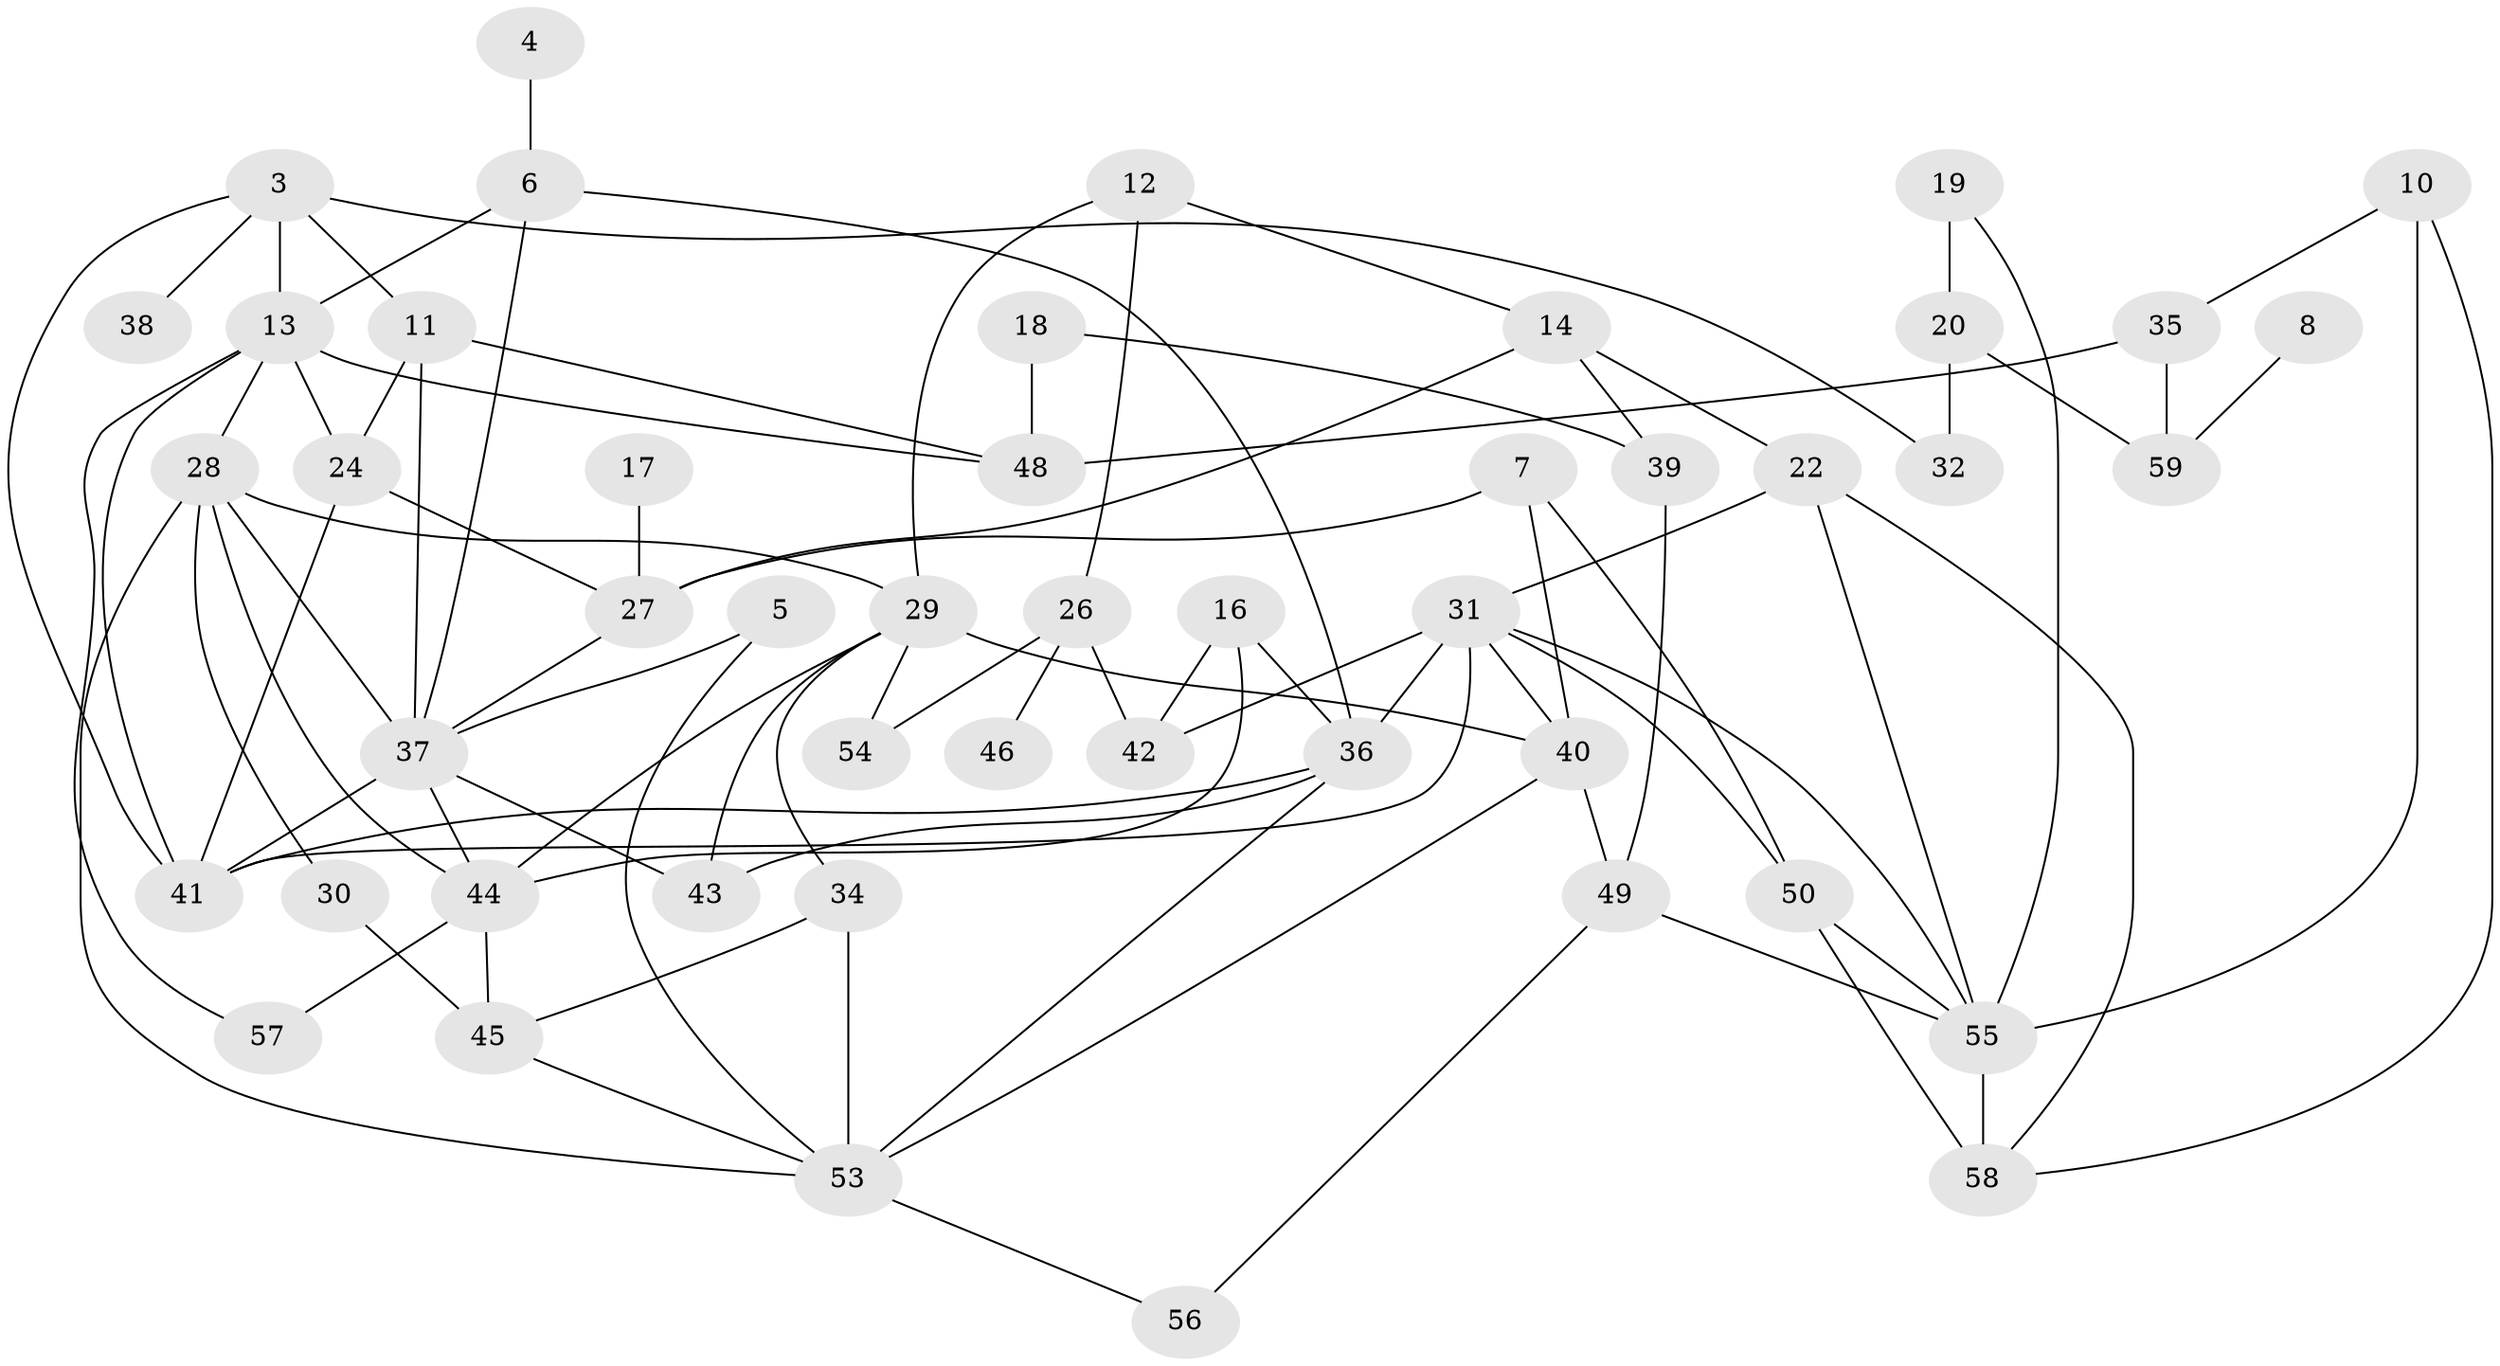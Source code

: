 // original degree distribution, {0: 0.06802721088435375, 2: 0.2585034013605442, 4: 0.1292517006802721, 1: 0.19727891156462585, 6: 0.04081632653061224, 3: 0.21768707482993196, 5: 0.08843537414965986}
// Generated by graph-tools (version 1.1) at 2025/35/03/04/25 23:35:52]
// undirected, 48 vertices, 90 edges
graph export_dot {
  node [color=gray90,style=filled];
  3;
  4;
  5;
  6;
  7;
  8;
  10;
  11;
  12;
  13;
  14;
  16;
  17;
  18;
  19;
  20;
  22;
  24;
  26;
  27;
  28;
  29;
  30;
  31;
  32;
  34;
  35;
  36;
  37;
  38;
  39;
  40;
  41;
  42;
  43;
  44;
  45;
  46;
  48;
  49;
  50;
  53;
  54;
  55;
  56;
  57;
  58;
  59;
  3 -- 11 [weight=1.0];
  3 -- 13 [weight=1.0];
  3 -- 32 [weight=1.0];
  3 -- 38 [weight=1.0];
  3 -- 41 [weight=1.0];
  4 -- 6 [weight=1.0];
  5 -- 37 [weight=1.0];
  5 -- 53 [weight=1.0];
  6 -- 13 [weight=1.0];
  6 -- 36 [weight=1.0];
  6 -- 37 [weight=1.0];
  7 -- 27 [weight=1.0];
  7 -- 40 [weight=1.0];
  7 -- 50 [weight=1.0];
  8 -- 59 [weight=1.0];
  10 -- 35 [weight=1.0];
  10 -- 55 [weight=1.0];
  10 -- 58 [weight=1.0];
  11 -- 24 [weight=1.0];
  11 -- 37 [weight=1.0];
  11 -- 48 [weight=1.0];
  12 -- 14 [weight=1.0];
  12 -- 26 [weight=1.0];
  12 -- 29 [weight=1.0];
  13 -- 24 [weight=1.0];
  13 -- 28 [weight=1.0];
  13 -- 41 [weight=1.0];
  13 -- 48 [weight=1.0];
  13 -- 57 [weight=1.0];
  14 -- 22 [weight=1.0];
  14 -- 27 [weight=1.0];
  14 -- 39 [weight=1.0];
  16 -- 36 [weight=1.0];
  16 -- 42 [weight=1.0];
  16 -- 44 [weight=1.0];
  17 -- 27 [weight=1.0];
  18 -- 39 [weight=1.0];
  18 -- 48 [weight=1.0];
  19 -- 20 [weight=2.0];
  19 -- 55 [weight=1.0];
  20 -- 32 [weight=1.0];
  20 -- 59 [weight=2.0];
  22 -- 31 [weight=1.0];
  22 -- 55 [weight=1.0];
  22 -- 58 [weight=1.0];
  24 -- 27 [weight=1.0];
  24 -- 41 [weight=2.0];
  26 -- 42 [weight=1.0];
  26 -- 46 [weight=1.0];
  26 -- 54 [weight=1.0];
  27 -- 37 [weight=1.0];
  28 -- 29 [weight=1.0];
  28 -- 30 [weight=1.0];
  28 -- 37 [weight=2.0];
  28 -- 44 [weight=1.0];
  28 -- 53 [weight=1.0];
  29 -- 34 [weight=2.0];
  29 -- 40 [weight=2.0];
  29 -- 43 [weight=1.0];
  29 -- 44 [weight=1.0];
  29 -- 54 [weight=1.0];
  30 -- 45 [weight=1.0];
  31 -- 36 [weight=1.0];
  31 -- 40 [weight=1.0];
  31 -- 41 [weight=1.0];
  31 -- 42 [weight=2.0];
  31 -- 50 [weight=1.0];
  31 -- 55 [weight=1.0];
  34 -- 45 [weight=2.0];
  34 -- 53 [weight=1.0];
  35 -- 48 [weight=1.0];
  35 -- 59 [weight=1.0];
  36 -- 41 [weight=1.0];
  36 -- 43 [weight=1.0];
  36 -- 53 [weight=1.0];
  37 -- 41 [weight=1.0];
  37 -- 43 [weight=1.0];
  37 -- 44 [weight=1.0];
  39 -- 49 [weight=1.0];
  40 -- 49 [weight=1.0];
  40 -- 53 [weight=1.0];
  44 -- 45 [weight=1.0];
  44 -- 57 [weight=1.0];
  45 -- 53 [weight=1.0];
  49 -- 55 [weight=1.0];
  49 -- 56 [weight=1.0];
  50 -- 55 [weight=1.0];
  50 -- 58 [weight=1.0];
  53 -- 56 [weight=1.0];
  55 -- 58 [weight=2.0];
}
